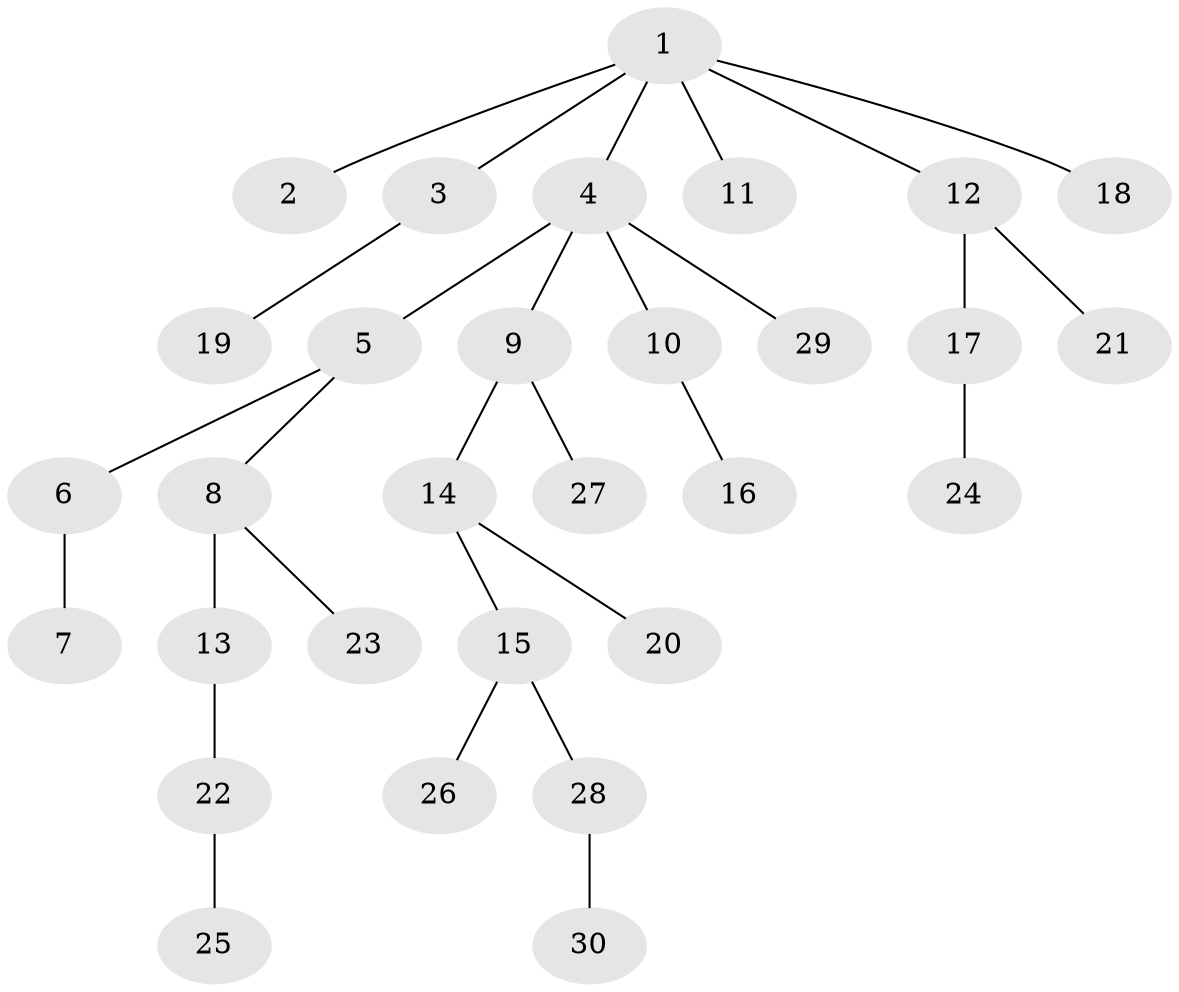 // original degree distribution, {4: 0.056338028169014086, 2: 0.323943661971831, 5: 0.07042253521126761, 3: 0.09859154929577464, 1: 0.4507042253521127}
// Generated by graph-tools (version 1.1) at 2025/51/03/04/25 22:51:51]
// undirected, 30 vertices, 29 edges
graph export_dot {
  node [color=gray90,style=filled];
  1;
  2;
  3;
  4;
  5;
  6;
  7;
  8;
  9;
  10;
  11;
  12;
  13;
  14;
  15;
  16;
  17;
  18;
  19;
  20;
  21;
  22;
  23;
  24;
  25;
  26;
  27;
  28;
  29;
  30;
  1 -- 2 [weight=1.0];
  1 -- 3 [weight=1.0];
  1 -- 4 [weight=1.0];
  1 -- 11 [weight=1.0];
  1 -- 12 [weight=1.0];
  1 -- 18 [weight=1.0];
  3 -- 19 [weight=1.0];
  4 -- 5 [weight=2.0];
  4 -- 9 [weight=1.0];
  4 -- 10 [weight=1.0];
  4 -- 29 [weight=1.0];
  5 -- 6 [weight=1.0];
  5 -- 8 [weight=1.0];
  6 -- 7 [weight=1.0];
  8 -- 13 [weight=3.0];
  8 -- 23 [weight=1.0];
  9 -- 14 [weight=1.0];
  9 -- 27 [weight=1.0];
  10 -- 16 [weight=2.0];
  12 -- 17 [weight=2.0];
  12 -- 21 [weight=1.0];
  13 -- 22 [weight=1.0];
  14 -- 15 [weight=1.0];
  14 -- 20 [weight=1.0];
  15 -- 26 [weight=1.0];
  15 -- 28 [weight=1.0];
  17 -- 24 [weight=1.0];
  22 -- 25 [weight=1.0];
  28 -- 30 [weight=1.0];
}
